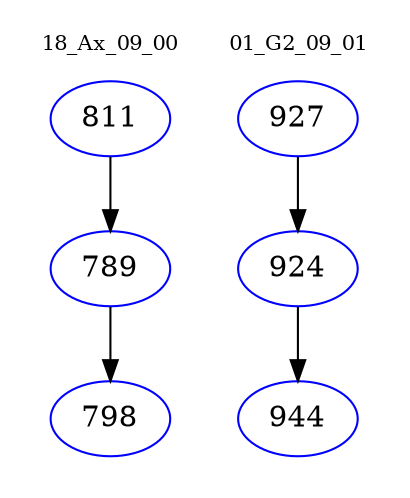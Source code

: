digraph{
subgraph cluster_0 {
color = white
label = "18_Ax_09_00";
fontsize=10;
T0_811 [label="811", color="blue"]
T0_811 -> T0_789 [color="black"]
T0_789 [label="789", color="blue"]
T0_789 -> T0_798 [color="black"]
T0_798 [label="798", color="blue"]
}
subgraph cluster_1 {
color = white
label = "01_G2_09_01";
fontsize=10;
T1_927 [label="927", color="blue"]
T1_927 -> T1_924 [color="black"]
T1_924 [label="924", color="blue"]
T1_924 -> T1_944 [color="black"]
T1_944 [label="944", color="blue"]
}
}
